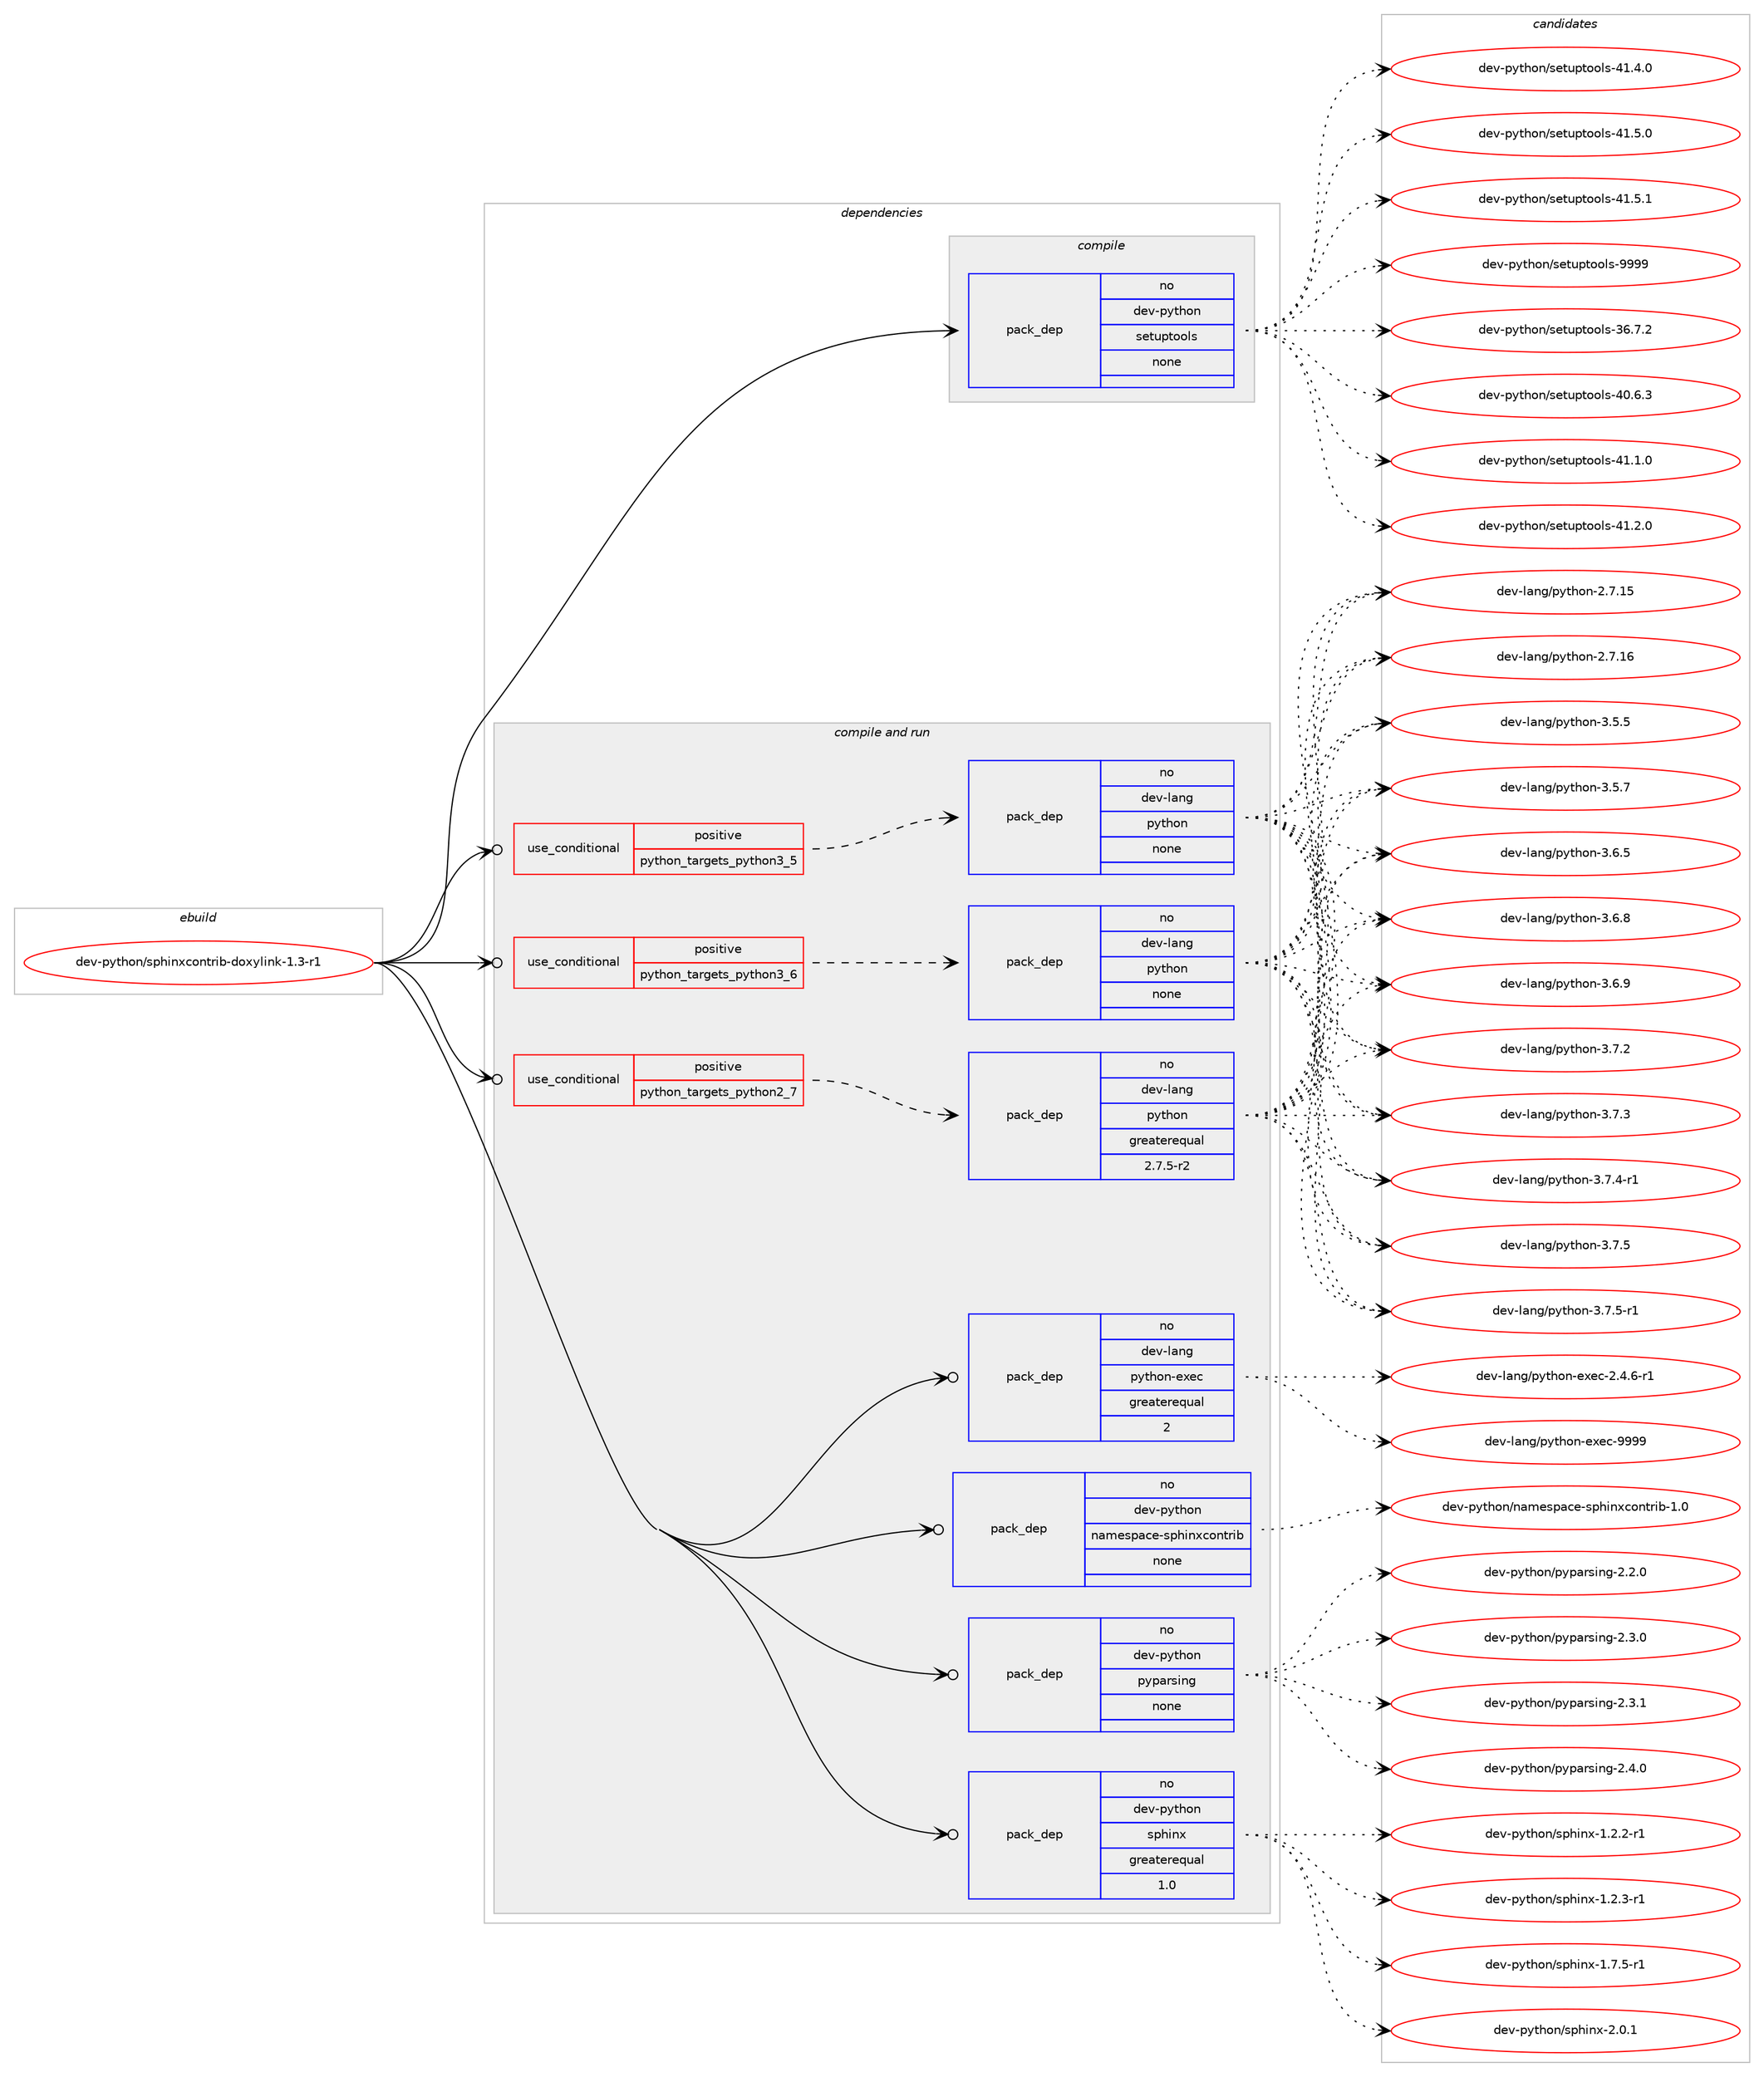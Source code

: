 digraph prolog {

# *************
# Graph options
# *************

newrank=true;
concentrate=true;
compound=true;
graph [rankdir=LR,fontname=Helvetica,fontsize=10,ranksep=1.5];#, ranksep=2.5, nodesep=0.2];
edge  [arrowhead=vee];
node  [fontname=Helvetica,fontsize=10];

# **********
# The ebuild
# **********

subgraph cluster_leftcol {
color=gray;
rank=same;
label=<<i>ebuild</i>>;
id [label="dev-python/sphinxcontrib-doxylink-1.3-r1", color=red, width=4, href="../dev-python/sphinxcontrib-doxylink-1.3-r1.svg"];
}

# ****************
# The dependencies
# ****************

subgraph cluster_midcol {
color=gray;
label=<<i>dependencies</i>>;
subgraph cluster_compile {
fillcolor="#eeeeee";
style=filled;
label=<<i>compile</i>>;
subgraph pack476732 {
dependency638346 [label=<<TABLE BORDER="0" CELLBORDER="1" CELLSPACING="0" CELLPADDING="4" WIDTH="220"><TR><TD ROWSPAN="6" CELLPADDING="30">pack_dep</TD></TR><TR><TD WIDTH="110">no</TD></TR><TR><TD>dev-python</TD></TR><TR><TD>setuptools</TD></TR><TR><TD>none</TD></TR><TR><TD></TD></TR></TABLE>>, shape=none, color=blue];
}
id:e -> dependency638346:w [weight=20,style="solid",arrowhead="vee"];
}
subgraph cluster_compileandrun {
fillcolor="#eeeeee";
style=filled;
label=<<i>compile and run</i>>;
subgraph cond149733 {
dependency638347 [label=<<TABLE BORDER="0" CELLBORDER="1" CELLSPACING="0" CELLPADDING="4"><TR><TD ROWSPAN="3" CELLPADDING="10">use_conditional</TD></TR><TR><TD>positive</TD></TR><TR><TD>python_targets_python2_7</TD></TR></TABLE>>, shape=none, color=red];
subgraph pack476733 {
dependency638348 [label=<<TABLE BORDER="0" CELLBORDER="1" CELLSPACING="0" CELLPADDING="4" WIDTH="220"><TR><TD ROWSPAN="6" CELLPADDING="30">pack_dep</TD></TR><TR><TD WIDTH="110">no</TD></TR><TR><TD>dev-lang</TD></TR><TR><TD>python</TD></TR><TR><TD>greaterequal</TD></TR><TR><TD>2.7.5-r2</TD></TR></TABLE>>, shape=none, color=blue];
}
dependency638347:e -> dependency638348:w [weight=20,style="dashed",arrowhead="vee"];
}
id:e -> dependency638347:w [weight=20,style="solid",arrowhead="odotvee"];
subgraph cond149734 {
dependency638349 [label=<<TABLE BORDER="0" CELLBORDER="1" CELLSPACING="0" CELLPADDING="4"><TR><TD ROWSPAN="3" CELLPADDING="10">use_conditional</TD></TR><TR><TD>positive</TD></TR><TR><TD>python_targets_python3_5</TD></TR></TABLE>>, shape=none, color=red];
subgraph pack476734 {
dependency638350 [label=<<TABLE BORDER="0" CELLBORDER="1" CELLSPACING="0" CELLPADDING="4" WIDTH="220"><TR><TD ROWSPAN="6" CELLPADDING="30">pack_dep</TD></TR><TR><TD WIDTH="110">no</TD></TR><TR><TD>dev-lang</TD></TR><TR><TD>python</TD></TR><TR><TD>none</TD></TR><TR><TD></TD></TR></TABLE>>, shape=none, color=blue];
}
dependency638349:e -> dependency638350:w [weight=20,style="dashed",arrowhead="vee"];
}
id:e -> dependency638349:w [weight=20,style="solid",arrowhead="odotvee"];
subgraph cond149735 {
dependency638351 [label=<<TABLE BORDER="0" CELLBORDER="1" CELLSPACING="0" CELLPADDING="4"><TR><TD ROWSPAN="3" CELLPADDING="10">use_conditional</TD></TR><TR><TD>positive</TD></TR><TR><TD>python_targets_python3_6</TD></TR></TABLE>>, shape=none, color=red];
subgraph pack476735 {
dependency638352 [label=<<TABLE BORDER="0" CELLBORDER="1" CELLSPACING="0" CELLPADDING="4" WIDTH="220"><TR><TD ROWSPAN="6" CELLPADDING="30">pack_dep</TD></TR><TR><TD WIDTH="110">no</TD></TR><TR><TD>dev-lang</TD></TR><TR><TD>python</TD></TR><TR><TD>none</TD></TR><TR><TD></TD></TR></TABLE>>, shape=none, color=blue];
}
dependency638351:e -> dependency638352:w [weight=20,style="dashed",arrowhead="vee"];
}
id:e -> dependency638351:w [weight=20,style="solid",arrowhead="odotvee"];
subgraph pack476736 {
dependency638353 [label=<<TABLE BORDER="0" CELLBORDER="1" CELLSPACING="0" CELLPADDING="4" WIDTH="220"><TR><TD ROWSPAN="6" CELLPADDING="30">pack_dep</TD></TR><TR><TD WIDTH="110">no</TD></TR><TR><TD>dev-lang</TD></TR><TR><TD>python-exec</TD></TR><TR><TD>greaterequal</TD></TR><TR><TD>2</TD></TR></TABLE>>, shape=none, color=blue];
}
id:e -> dependency638353:w [weight=20,style="solid",arrowhead="odotvee"];
subgraph pack476737 {
dependency638354 [label=<<TABLE BORDER="0" CELLBORDER="1" CELLSPACING="0" CELLPADDING="4" WIDTH="220"><TR><TD ROWSPAN="6" CELLPADDING="30">pack_dep</TD></TR><TR><TD WIDTH="110">no</TD></TR><TR><TD>dev-python</TD></TR><TR><TD>namespace-sphinxcontrib</TD></TR><TR><TD>none</TD></TR><TR><TD></TD></TR></TABLE>>, shape=none, color=blue];
}
id:e -> dependency638354:w [weight=20,style="solid",arrowhead="odotvee"];
subgraph pack476738 {
dependency638355 [label=<<TABLE BORDER="0" CELLBORDER="1" CELLSPACING="0" CELLPADDING="4" WIDTH="220"><TR><TD ROWSPAN="6" CELLPADDING="30">pack_dep</TD></TR><TR><TD WIDTH="110">no</TD></TR><TR><TD>dev-python</TD></TR><TR><TD>pyparsing</TD></TR><TR><TD>none</TD></TR><TR><TD></TD></TR></TABLE>>, shape=none, color=blue];
}
id:e -> dependency638355:w [weight=20,style="solid",arrowhead="odotvee"];
subgraph pack476739 {
dependency638356 [label=<<TABLE BORDER="0" CELLBORDER="1" CELLSPACING="0" CELLPADDING="4" WIDTH="220"><TR><TD ROWSPAN="6" CELLPADDING="30">pack_dep</TD></TR><TR><TD WIDTH="110">no</TD></TR><TR><TD>dev-python</TD></TR><TR><TD>sphinx</TD></TR><TR><TD>greaterequal</TD></TR><TR><TD>1.0</TD></TR></TABLE>>, shape=none, color=blue];
}
id:e -> dependency638356:w [weight=20,style="solid",arrowhead="odotvee"];
}
subgraph cluster_run {
fillcolor="#eeeeee";
style=filled;
label=<<i>run</i>>;
}
}

# **************
# The candidates
# **************

subgraph cluster_choices {
rank=same;
color=gray;
label=<<i>candidates</i>>;

subgraph choice476732 {
color=black;
nodesep=1;
choice100101118451121211161041111104711510111611711211611111110811545515446554650 [label="dev-python/setuptools-36.7.2", color=red, width=4,href="../dev-python/setuptools-36.7.2.svg"];
choice100101118451121211161041111104711510111611711211611111110811545524846544651 [label="dev-python/setuptools-40.6.3", color=red, width=4,href="../dev-python/setuptools-40.6.3.svg"];
choice100101118451121211161041111104711510111611711211611111110811545524946494648 [label="dev-python/setuptools-41.1.0", color=red, width=4,href="../dev-python/setuptools-41.1.0.svg"];
choice100101118451121211161041111104711510111611711211611111110811545524946504648 [label="dev-python/setuptools-41.2.0", color=red, width=4,href="../dev-python/setuptools-41.2.0.svg"];
choice100101118451121211161041111104711510111611711211611111110811545524946524648 [label="dev-python/setuptools-41.4.0", color=red, width=4,href="../dev-python/setuptools-41.4.0.svg"];
choice100101118451121211161041111104711510111611711211611111110811545524946534648 [label="dev-python/setuptools-41.5.0", color=red, width=4,href="../dev-python/setuptools-41.5.0.svg"];
choice100101118451121211161041111104711510111611711211611111110811545524946534649 [label="dev-python/setuptools-41.5.1", color=red, width=4,href="../dev-python/setuptools-41.5.1.svg"];
choice10010111845112121116104111110471151011161171121161111111081154557575757 [label="dev-python/setuptools-9999", color=red, width=4,href="../dev-python/setuptools-9999.svg"];
dependency638346:e -> choice100101118451121211161041111104711510111611711211611111110811545515446554650:w [style=dotted,weight="100"];
dependency638346:e -> choice100101118451121211161041111104711510111611711211611111110811545524846544651:w [style=dotted,weight="100"];
dependency638346:e -> choice100101118451121211161041111104711510111611711211611111110811545524946494648:w [style=dotted,weight="100"];
dependency638346:e -> choice100101118451121211161041111104711510111611711211611111110811545524946504648:w [style=dotted,weight="100"];
dependency638346:e -> choice100101118451121211161041111104711510111611711211611111110811545524946524648:w [style=dotted,weight="100"];
dependency638346:e -> choice100101118451121211161041111104711510111611711211611111110811545524946534648:w [style=dotted,weight="100"];
dependency638346:e -> choice100101118451121211161041111104711510111611711211611111110811545524946534649:w [style=dotted,weight="100"];
dependency638346:e -> choice10010111845112121116104111110471151011161171121161111111081154557575757:w [style=dotted,weight="100"];
}
subgraph choice476733 {
color=black;
nodesep=1;
choice10010111845108971101034711212111610411111045504655464953 [label="dev-lang/python-2.7.15", color=red, width=4,href="../dev-lang/python-2.7.15.svg"];
choice10010111845108971101034711212111610411111045504655464954 [label="dev-lang/python-2.7.16", color=red, width=4,href="../dev-lang/python-2.7.16.svg"];
choice100101118451089711010347112121116104111110455146534653 [label="dev-lang/python-3.5.5", color=red, width=4,href="../dev-lang/python-3.5.5.svg"];
choice100101118451089711010347112121116104111110455146534655 [label="dev-lang/python-3.5.7", color=red, width=4,href="../dev-lang/python-3.5.7.svg"];
choice100101118451089711010347112121116104111110455146544653 [label="dev-lang/python-3.6.5", color=red, width=4,href="../dev-lang/python-3.6.5.svg"];
choice100101118451089711010347112121116104111110455146544656 [label="dev-lang/python-3.6.8", color=red, width=4,href="../dev-lang/python-3.6.8.svg"];
choice100101118451089711010347112121116104111110455146544657 [label="dev-lang/python-3.6.9", color=red, width=4,href="../dev-lang/python-3.6.9.svg"];
choice100101118451089711010347112121116104111110455146554650 [label="dev-lang/python-3.7.2", color=red, width=4,href="../dev-lang/python-3.7.2.svg"];
choice100101118451089711010347112121116104111110455146554651 [label="dev-lang/python-3.7.3", color=red, width=4,href="../dev-lang/python-3.7.3.svg"];
choice1001011184510897110103471121211161041111104551465546524511449 [label="dev-lang/python-3.7.4-r1", color=red, width=4,href="../dev-lang/python-3.7.4-r1.svg"];
choice100101118451089711010347112121116104111110455146554653 [label="dev-lang/python-3.7.5", color=red, width=4,href="../dev-lang/python-3.7.5.svg"];
choice1001011184510897110103471121211161041111104551465546534511449 [label="dev-lang/python-3.7.5-r1", color=red, width=4,href="../dev-lang/python-3.7.5-r1.svg"];
dependency638348:e -> choice10010111845108971101034711212111610411111045504655464953:w [style=dotted,weight="100"];
dependency638348:e -> choice10010111845108971101034711212111610411111045504655464954:w [style=dotted,weight="100"];
dependency638348:e -> choice100101118451089711010347112121116104111110455146534653:w [style=dotted,weight="100"];
dependency638348:e -> choice100101118451089711010347112121116104111110455146534655:w [style=dotted,weight="100"];
dependency638348:e -> choice100101118451089711010347112121116104111110455146544653:w [style=dotted,weight="100"];
dependency638348:e -> choice100101118451089711010347112121116104111110455146544656:w [style=dotted,weight="100"];
dependency638348:e -> choice100101118451089711010347112121116104111110455146544657:w [style=dotted,weight="100"];
dependency638348:e -> choice100101118451089711010347112121116104111110455146554650:w [style=dotted,weight="100"];
dependency638348:e -> choice100101118451089711010347112121116104111110455146554651:w [style=dotted,weight="100"];
dependency638348:e -> choice1001011184510897110103471121211161041111104551465546524511449:w [style=dotted,weight="100"];
dependency638348:e -> choice100101118451089711010347112121116104111110455146554653:w [style=dotted,weight="100"];
dependency638348:e -> choice1001011184510897110103471121211161041111104551465546534511449:w [style=dotted,weight="100"];
}
subgraph choice476734 {
color=black;
nodesep=1;
choice10010111845108971101034711212111610411111045504655464953 [label="dev-lang/python-2.7.15", color=red, width=4,href="../dev-lang/python-2.7.15.svg"];
choice10010111845108971101034711212111610411111045504655464954 [label="dev-lang/python-2.7.16", color=red, width=4,href="../dev-lang/python-2.7.16.svg"];
choice100101118451089711010347112121116104111110455146534653 [label="dev-lang/python-3.5.5", color=red, width=4,href="../dev-lang/python-3.5.5.svg"];
choice100101118451089711010347112121116104111110455146534655 [label="dev-lang/python-3.5.7", color=red, width=4,href="../dev-lang/python-3.5.7.svg"];
choice100101118451089711010347112121116104111110455146544653 [label="dev-lang/python-3.6.5", color=red, width=4,href="../dev-lang/python-3.6.5.svg"];
choice100101118451089711010347112121116104111110455146544656 [label="dev-lang/python-3.6.8", color=red, width=4,href="../dev-lang/python-3.6.8.svg"];
choice100101118451089711010347112121116104111110455146544657 [label="dev-lang/python-3.6.9", color=red, width=4,href="../dev-lang/python-3.6.9.svg"];
choice100101118451089711010347112121116104111110455146554650 [label="dev-lang/python-3.7.2", color=red, width=4,href="../dev-lang/python-3.7.2.svg"];
choice100101118451089711010347112121116104111110455146554651 [label="dev-lang/python-3.7.3", color=red, width=4,href="../dev-lang/python-3.7.3.svg"];
choice1001011184510897110103471121211161041111104551465546524511449 [label="dev-lang/python-3.7.4-r1", color=red, width=4,href="../dev-lang/python-3.7.4-r1.svg"];
choice100101118451089711010347112121116104111110455146554653 [label="dev-lang/python-3.7.5", color=red, width=4,href="../dev-lang/python-3.7.5.svg"];
choice1001011184510897110103471121211161041111104551465546534511449 [label="dev-lang/python-3.7.5-r1", color=red, width=4,href="../dev-lang/python-3.7.5-r1.svg"];
dependency638350:e -> choice10010111845108971101034711212111610411111045504655464953:w [style=dotted,weight="100"];
dependency638350:e -> choice10010111845108971101034711212111610411111045504655464954:w [style=dotted,weight="100"];
dependency638350:e -> choice100101118451089711010347112121116104111110455146534653:w [style=dotted,weight="100"];
dependency638350:e -> choice100101118451089711010347112121116104111110455146534655:w [style=dotted,weight="100"];
dependency638350:e -> choice100101118451089711010347112121116104111110455146544653:w [style=dotted,weight="100"];
dependency638350:e -> choice100101118451089711010347112121116104111110455146544656:w [style=dotted,weight="100"];
dependency638350:e -> choice100101118451089711010347112121116104111110455146544657:w [style=dotted,weight="100"];
dependency638350:e -> choice100101118451089711010347112121116104111110455146554650:w [style=dotted,weight="100"];
dependency638350:e -> choice100101118451089711010347112121116104111110455146554651:w [style=dotted,weight="100"];
dependency638350:e -> choice1001011184510897110103471121211161041111104551465546524511449:w [style=dotted,weight="100"];
dependency638350:e -> choice100101118451089711010347112121116104111110455146554653:w [style=dotted,weight="100"];
dependency638350:e -> choice1001011184510897110103471121211161041111104551465546534511449:w [style=dotted,weight="100"];
}
subgraph choice476735 {
color=black;
nodesep=1;
choice10010111845108971101034711212111610411111045504655464953 [label="dev-lang/python-2.7.15", color=red, width=4,href="../dev-lang/python-2.7.15.svg"];
choice10010111845108971101034711212111610411111045504655464954 [label="dev-lang/python-2.7.16", color=red, width=4,href="../dev-lang/python-2.7.16.svg"];
choice100101118451089711010347112121116104111110455146534653 [label="dev-lang/python-3.5.5", color=red, width=4,href="../dev-lang/python-3.5.5.svg"];
choice100101118451089711010347112121116104111110455146534655 [label="dev-lang/python-3.5.7", color=red, width=4,href="../dev-lang/python-3.5.7.svg"];
choice100101118451089711010347112121116104111110455146544653 [label="dev-lang/python-3.6.5", color=red, width=4,href="../dev-lang/python-3.6.5.svg"];
choice100101118451089711010347112121116104111110455146544656 [label="dev-lang/python-3.6.8", color=red, width=4,href="../dev-lang/python-3.6.8.svg"];
choice100101118451089711010347112121116104111110455146544657 [label="dev-lang/python-3.6.9", color=red, width=4,href="../dev-lang/python-3.6.9.svg"];
choice100101118451089711010347112121116104111110455146554650 [label="dev-lang/python-3.7.2", color=red, width=4,href="../dev-lang/python-3.7.2.svg"];
choice100101118451089711010347112121116104111110455146554651 [label="dev-lang/python-3.7.3", color=red, width=4,href="../dev-lang/python-3.7.3.svg"];
choice1001011184510897110103471121211161041111104551465546524511449 [label="dev-lang/python-3.7.4-r1", color=red, width=4,href="../dev-lang/python-3.7.4-r1.svg"];
choice100101118451089711010347112121116104111110455146554653 [label="dev-lang/python-3.7.5", color=red, width=4,href="../dev-lang/python-3.7.5.svg"];
choice1001011184510897110103471121211161041111104551465546534511449 [label="dev-lang/python-3.7.5-r1", color=red, width=4,href="../dev-lang/python-3.7.5-r1.svg"];
dependency638352:e -> choice10010111845108971101034711212111610411111045504655464953:w [style=dotted,weight="100"];
dependency638352:e -> choice10010111845108971101034711212111610411111045504655464954:w [style=dotted,weight="100"];
dependency638352:e -> choice100101118451089711010347112121116104111110455146534653:w [style=dotted,weight="100"];
dependency638352:e -> choice100101118451089711010347112121116104111110455146534655:w [style=dotted,weight="100"];
dependency638352:e -> choice100101118451089711010347112121116104111110455146544653:w [style=dotted,weight="100"];
dependency638352:e -> choice100101118451089711010347112121116104111110455146544656:w [style=dotted,weight="100"];
dependency638352:e -> choice100101118451089711010347112121116104111110455146544657:w [style=dotted,weight="100"];
dependency638352:e -> choice100101118451089711010347112121116104111110455146554650:w [style=dotted,weight="100"];
dependency638352:e -> choice100101118451089711010347112121116104111110455146554651:w [style=dotted,weight="100"];
dependency638352:e -> choice1001011184510897110103471121211161041111104551465546524511449:w [style=dotted,weight="100"];
dependency638352:e -> choice100101118451089711010347112121116104111110455146554653:w [style=dotted,weight="100"];
dependency638352:e -> choice1001011184510897110103471121211161041111104551465546534511449:w [style=dotted,weight="100"];
}
subgraph choice476736 {
color=black;
nodesep=1;
choice10010111845108971101034711212111610411111045101120101994550465246544511449 [label="dev-lang/python-exec-2.4.6-r1", color=red, width=4,href="../dev-lang/python-exec-2.4.6-r1.svg"];
choice10010111845108971101034711212111610411111045101120101994557575757 [label="dev-lang/python-exec-9999", color=red, width=4,href="../dev-lang/python-exec-9999.svg"];
dependency638353:e -> choice10010111845108971101034711212111610411111045101120101994550465246544511449:w [style=dotted,weight="100"];
dependency638353:e -> choice10010111845108971101034711212111610411111045101120101994557575757:w [style=dotted,weight="100"];
}
subgraph choice476737 {
color=black;
nodesep=1;
choice100101118451121211161041111104711097109101115112979910145115112104105110120991111101161141059845494648 [label="dev-python/namespace-sphinxcontrib-1.0", color=red, width=4,href="../dev-python/namespace-sphinxcontrib-1.0.svg"];
dependency638354:e -> choice100101118451121211161041111104711097109101115112979910145115112104105110120991111101161141059845494648:w [style=dotted,weight="100"];
}
subgraph choice476738 {
color=black;
nodesep=1;
choice100101118451121211161041111104711212111297114115105110103455046504648 [label="dev-python/pyparsing-2.2.0", color=red, width=4,href="../dev-python/pyparsing-2.2.0.svg"];
choice100101118451121211161041111104711212111297114115105110103455046514648 [label="dev-python/pyparsing-2.3.0", color=red, width=4,href="../dev-python/pyparsing-2.3.0.svg"];
choice100101118451121211161041111104711212111297114115105110103455046514649 [label="dev-python/pyparsing-2.3.1", color=red, width=4,href="../dev-python/pyparsing-2.3.1.svg"];
choice100101118451121211161041111104711212111297114115105110103455046524648 [label="dev-python/pyparsing-2.4.0", color=red, width=4,href="../dev-python/pyparsing-2.4.0.svg"];
dependency638355:e -> choice100101118451121211161041111104711212111297114115105110103455046504648:w [style=dotted,weight="100"];
dependency638355:e -> choice100101118451121211161041111104711212111297114115105110103455046514648:w [style=dotted,weight="100"];
dependency638355:e -> choice100101118451121211161041111104711212111297114115105110103455046514649:w [style=dotted,weight="100"];
dependency638355:e -> choice100101118451121211161041111104711212111297114115105110103455046524648:w [style=dotted,weight="100"];
}
subgraph choice476739 {
color=black;
nodesep=1;
choice10010111845112121116104111110471151121041051101204549465046504511449 [label="dev-python/sphinx-1.2.2-r1", color=red, width=4,href="../dev-python/sphinx-1.2.2-r1.svg"];
choice10010111845112121116104111110471151121041051101204549465046514511449 [label="dev-python/sphinx-1.2.3-r1", color=red, width=4,href="../dev-python/sphinx-1.2.3-r1.svg"];
choice10010111845112121116104111110471151121041051101204549465546534511449 [label="dev-python/sphinx-1.7.5-r1", color=red, width=4,href="../dev-python/sphinx-1.7.5-r1.svg"];
choice1001011184511212111610411111047115112104105110120455046484649 [label="dev-python/sphinx-2.0.1", color=red, width=4,href="../dev-python/sphinx-2.0.1.svg"];
dependency638356:e -> choice10010111845112121116104111110471151121041051101204549465046504511449:w [style=dotted,weight="100"];
dependency638356:e -> choice10010111845112121116104111110471151121041051101204549465046514511449:w [style=dotted,weight="100"];
dependency638356:e -> choice10010111845112121116104111110471151121041051101204549465546534511449:w [style=dotted,weight="100"];
dependency638356:e -> choice1001011184511212111610411111047115112104105110120455046484649:w [style=dotted,weight="100"];
}
}

}
